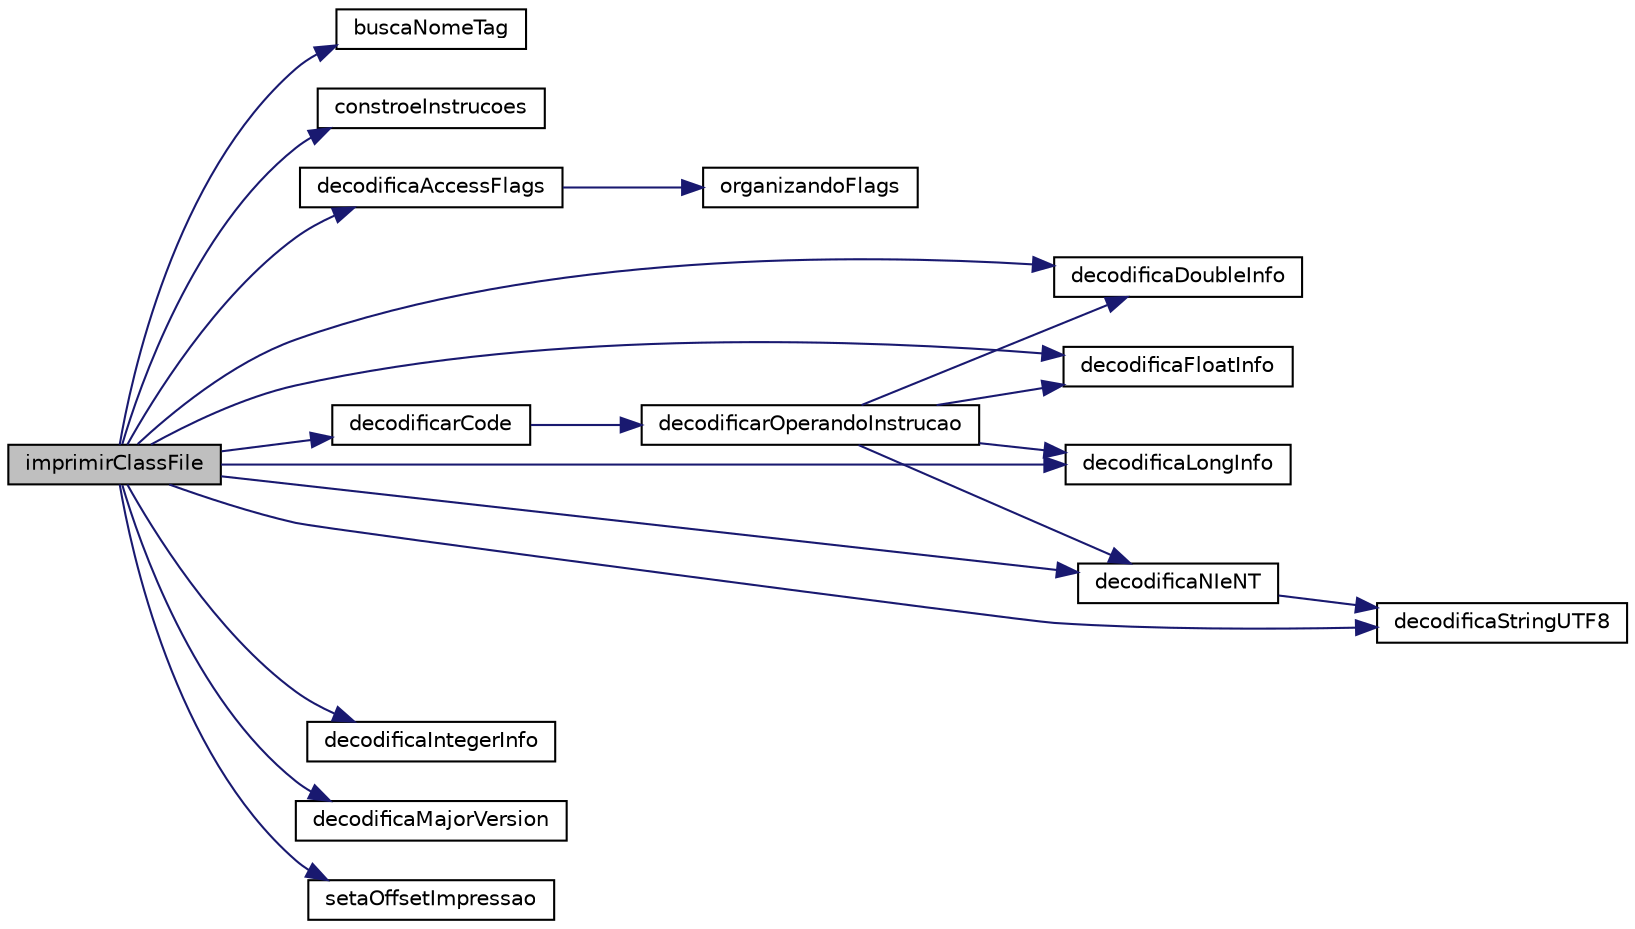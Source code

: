 digraph "imprimirClassFile"
{
 // LATEX_PDF_SIZE
  edge [fontname="Helvetica",fontsize="10",labelfontname="Helvetica",labelfontsize="10"];
  node [fontname="Helvetica",fontsize="10",shape=record];
  rankdir="LR";
  Node1 [label="imprimirClassFile",height=0.2,width=0.4,color="black", fillcolor="grey75", style="filled", fontcolor="black",tooltip="Função para imprimir um arquivo .class lido."];
  Node1 -> Node2 [color="midnightblue",fontsize="10",style="solid",fontname="Helvetica"];
  Node2 [label="buscaNomeTag",height=0.2,width=0.4,color="black", fillcolor="white", style="filled",URL="$leitor_8c.html#a7ef20a2c942facacbe6a81436ee21860",tooltip="Função para retornar a string representando uma tag."];
  Node1 -> Node3 [color="midnightblue",fontsize="10",style="solid",fontname="Helvetica"];
  Node3 [label="constroeInstrucoes",height=0.2,width=0.4,color="black", fillcolor="white", style="filled",URL="$instrucoes_8c.html#af412ec307a40a217d397cee9f6cd59af",tooltip=" "];
  Node1 -> Node4 [color="midnightblue",fontsize="10",style="solid",fontname="Helvetica"];
  Node4 [label="decodificaAccessFlags",height=0.2,width=0.4,color="black", fillcolor="white", style="filled",URL="$leitor_8c.html#a6342c658d0b0e64f6c033784f056fdb2",tooltip="Função para decodificar o access flag enviado como parâmetro."];
  Node4 -> Node5 [color="midnightblue",fontsize="10",style="solid",fontname="Helvetica"];
  Node5 [label="organizandoFlags",height=0.2,width=0.4,color="black", fillcolor="white", style="filled",URL="$leitor_8c.html#aaf1dae73f0d59ea8977360df12be3608",tooltip="Função para colocar as flags de acesso na ordem correta."];
  Node1 -> Node6 [color="midnightblue",fontsize="10",style="solid",fontname="Helvetica"];
  Node6 [label="decodificaDoubleInfo",height=0.2,width=0.4,color="black", fillcolor="white", style="filled",URL="$leitor_8c.html#a404e212e067e543ef2bb41917bc88048",tooltip="Função para decodificar uma entrada double na constant pool."];
  Node1 -> Node7 [color="midnightblue",fontsize="10",style="solid",fontname="Helvetica"];
  Node7 [label="decodificaFloatInfo",height=0.2,width=0.4,color="black", fillcolor="white", style="filled",URL="$leitor_8c.html#a45d3610b7050b8c252785827138bfac2",tooltip="[brief description]"];
  Node1 -> Node8 [color="midnightblue",fontsize="10",style="solid",fontname="Helvetica"];
  Node8 [label="decodificaIntegerInfo",height=0.2,width=0.4,color="black", fillcolor="white", style="filled",URL="$leitor_8c.html#a193651d01919e84f6190d78268218797",tooltip="Função para decodificar uma entrada Integer na constant pool."];
  Node1 -> Node9 [color="midnightblue",fontsize="10",style="solid",fontname="Helvetica"];
  Node9 [label="decodificaLongInfo",height=0.2,width=0.4,color="black", fillcolor="white", style="filled",URL="$leitor_8c.html#ae96720147cc7cc5143450b071d5e080e",tooltip="Função para decodificar uma entrada long na constant pool."];
  Node1 -> Node10 [color="midnightblue",fontsize="10",style="solid",fontname="Helvetica"];
  Node10 [label="decodificaMajorVersion",height=0.2,width=0.4,color="black", fillcolor="white", style="filled",URL="$leitor_8c.html#a5d668efa8d9f1f9b3c53f477d69fbff5",tooltip="Função para decodificar a major version de um arquivo .class."];
  Node1 -> Node11 [color="midnightblue",fontsize="10",style="solid",fontname="Helvetica"];
  Node11 [label="decodificaNIeNT",height=0.2,width=0.4,color="black", fillcolor="white", style="filled",URL="$leitor_8c.html#a647bf2bd91c9d6741d5e82bad273acb0",tooltip="Função para decodificar uma entrada da Constant Pool."];
  Node11 -> Node12 [color="midnightblue",fontsize="10",style="solid",fontname="Helvetica"];
  Node12 [label="decodificaStringUTF8",height=0.2,width=0.4,color="black", fillcolor="white", style="filled",URL="$leitor_8c.html#a01fd19f088758f2551a518310fccf3bd",tooltip="Função que retorna a string UTF8 da entrada da constant pool recebida como parâmetro."];
  Node1 -> Node13 [color="midnightblue",fontsize="10",style="solid",fontname="Helvetica"];
  Node13 [label="decodificarCode",height=0.2,width=0.4,color="black", fillcolor="white", style="filled",URL="$leitor_8c.html#a17c7bcbe9079ec699df46cfb4471660d",tooltip="Função para decodificar o atributo Code de um método."];
  Node13 -> Node14 [color="midnightblue",fontsize="10",style="solid",fontname="Helvetica"];
  Node14 [label="decodificarOperandoInstrucao",height=0.2,width=0.4,color="black", fillcolor="white", style="filled",URL="$leitor_8c.html#aeaa54f6e39aaf8b1e3fb761c97e2c7ea",tooltip="Função para decodificar os argumentos de uma instrução."];
  Node14 -> Node6 [color="midnightblue",fontsize="10",style="solid",fontname="Helvetica"];
  Node14 -> Node7 [color="midnightblue",fontsize="10",style="solid",fontname="Helvetica"];
  Node14 -> Node9 [color="midnightblue",fontsize="10",style="solid",fontname="Helvetica"];
  Node14 -> Node11 [color="midnightblue",fontsize="10",style="solid",fontname="Helvetica"];
  Node1 -> Node12 [color="midnightblue",fontsize="10",style="solid",fontname="Helvetica"];
  Node1 -> Node15 [color="midnightblue",fontsize="10",style="solid",fontname="Helvetica"];
  Node15 [label="setaOffsetImpressao",height=0.2,width=0.4,color="black", fillcolor="white", style="filled",URL="$leitor_8c.html#a5b22b47700c5359a81c24a70a381bc71",tooltip="Função para ajustar um offset do atributo interno da stack map frame."];
}
